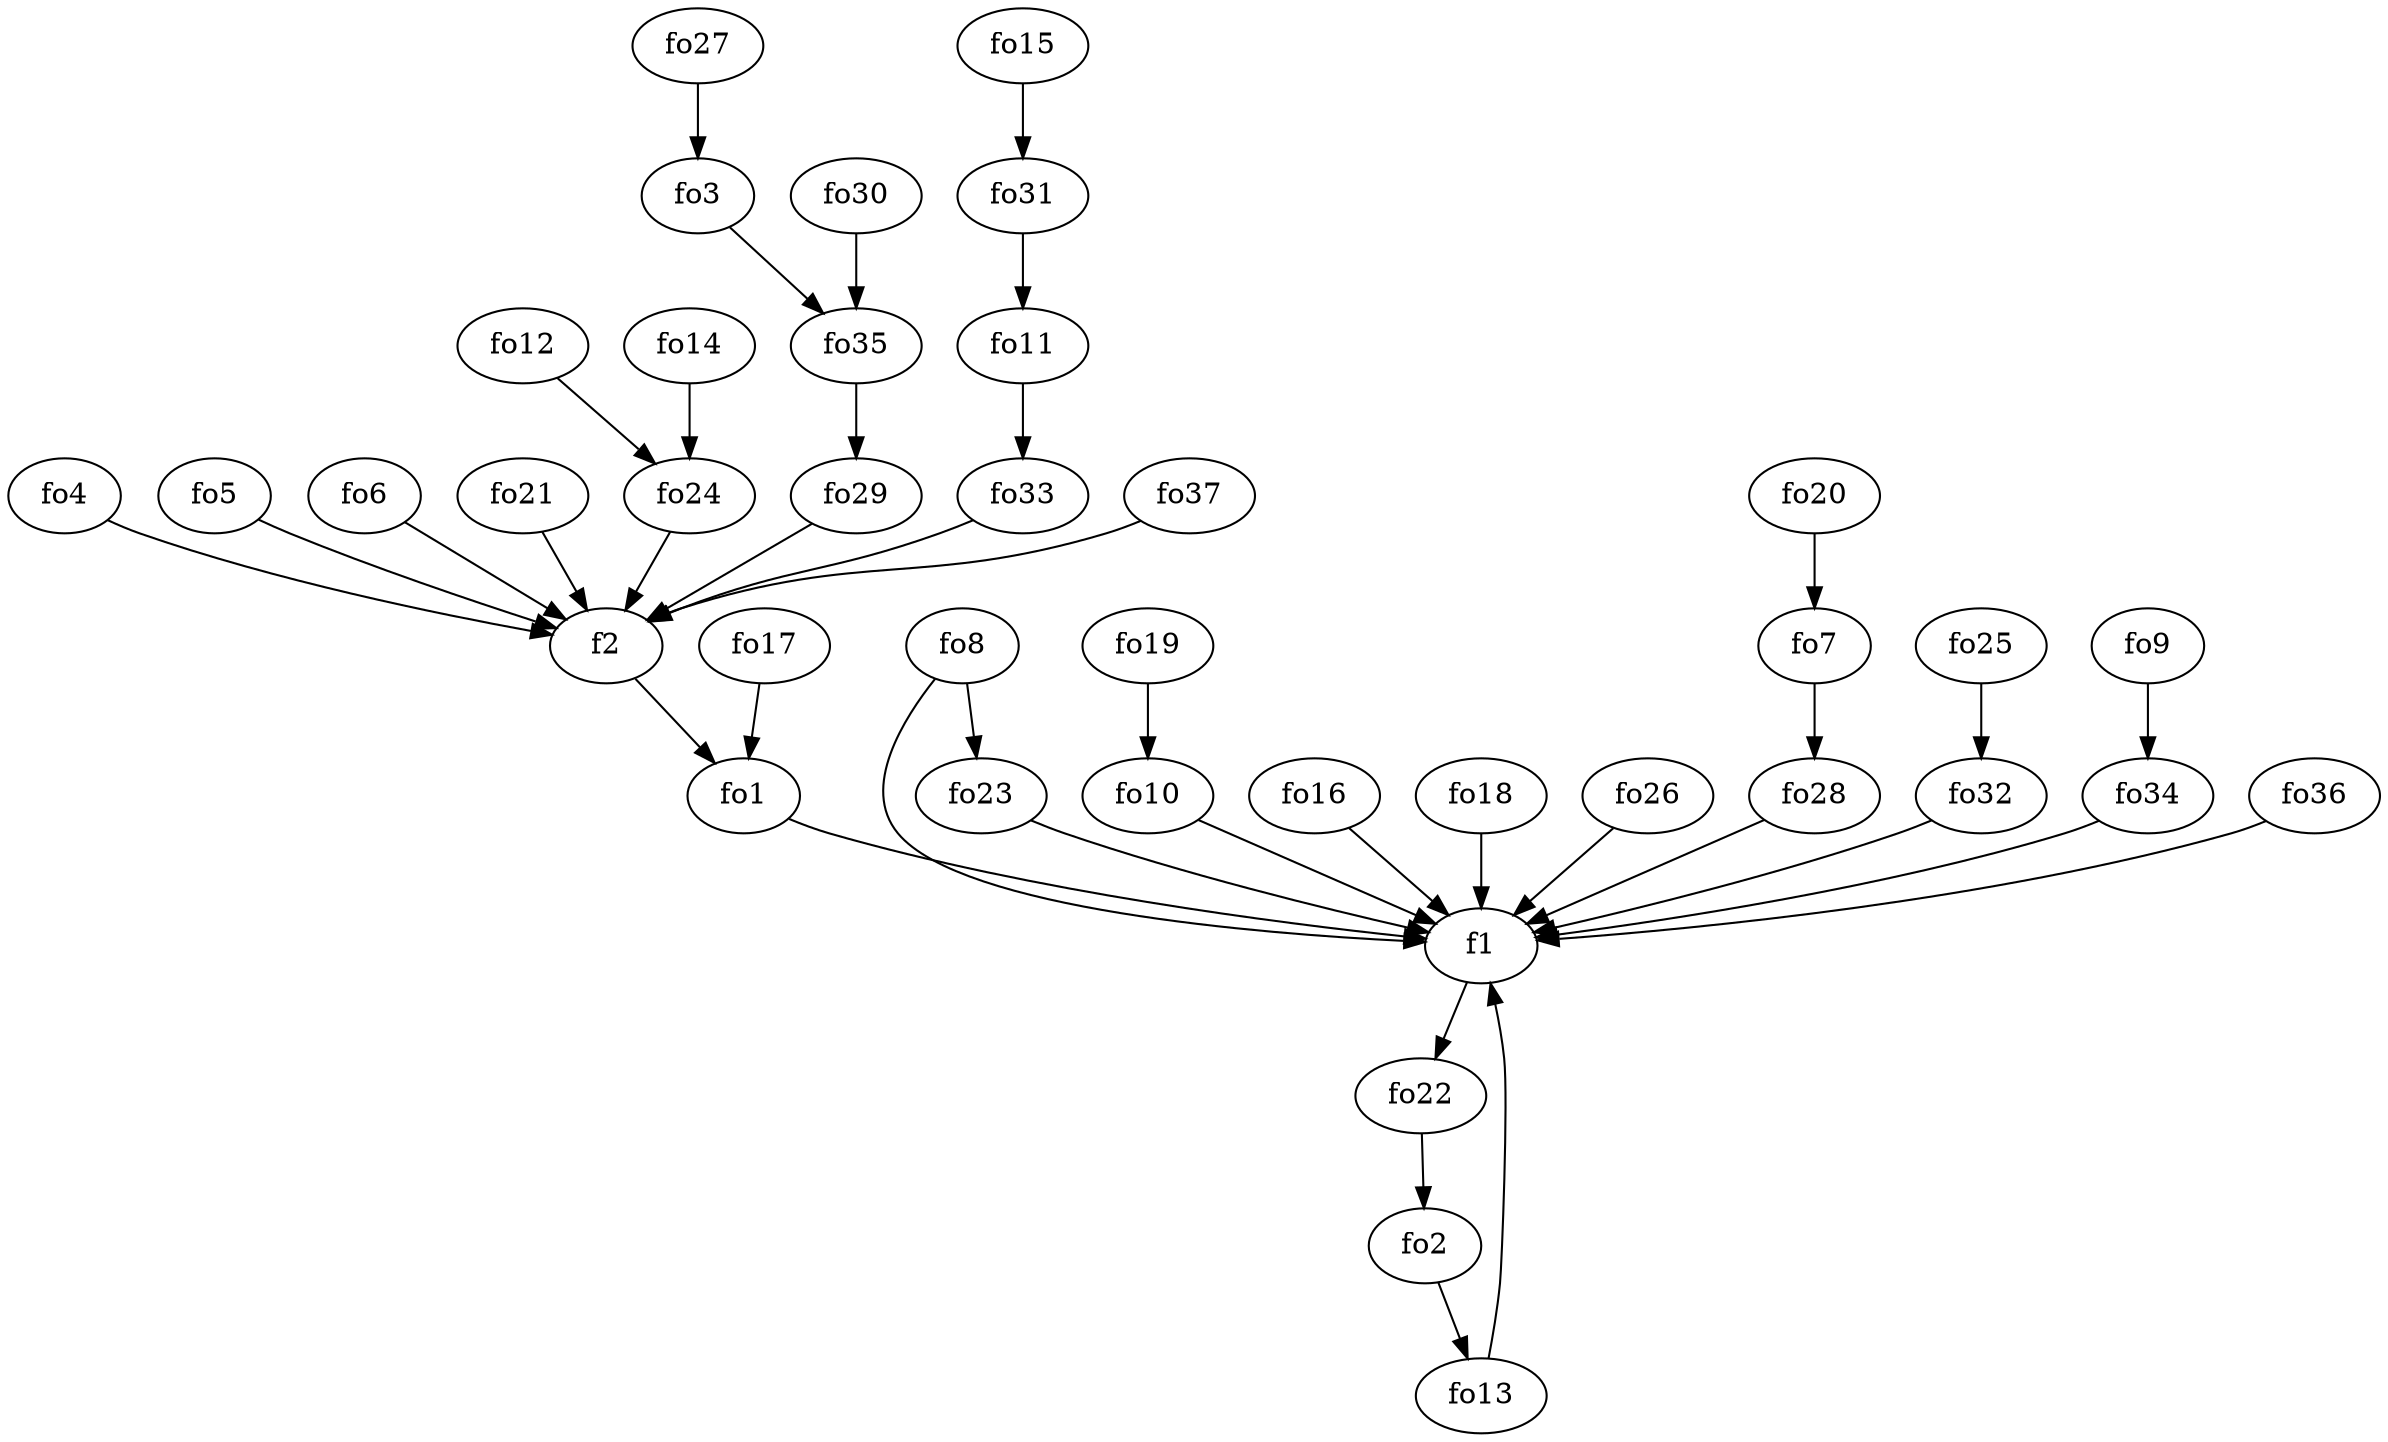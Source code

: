 strict digraph  {
f1;
f2;
fo1;
fo2;
fo3;
fo4;
fo5;
fo6;
fo7;
fo8;
fo9;
fo10;
fo11;
fo12;
fo13;
fo14;
fo15;
fo16;
fo17;
fo18;
fo19;
fo20;
fo21;
fo22;
fo23;
fo24;
fo25;
fo26;
fo27;
fo28;
fo29;
fo30;
fo31;
fo32;
fo33;
fo34;
fo35;
fo36;
fo37;
f1 -> fo22  [weight=2];
f2 -> fo1  [weight=2];
fo1 -> f1  [weight=2];
fo2 -> fo13  [weight=2];
fo3 -> fo35  [weight=2];
fo4 -> f2  [weight=2];
fo5 -> f2  [weight=2];
fo6 -> f2  [weight=2];
fo7 -> fo28  [weight=2];
fo8 -> fo23  [weight=2];
fo8 -> f1  [weight=2];
fo9 -> fo34  [weight=2];
fo10 -> f1  [weight=2];
fo11 -> fo33  [weight=2];
fo12 -> fo24  [weight=2];
fo13 -> f1  [weight=2];
fo14 -> fo24  [weight=2];
fo15 -> fo31  [weight=2];
fo16 -> f1  [weight=2];
fo17 -> fo1  [weight=2];
fo18 -> f1  [weight=2];
fo19 -> fo10  [weight=2];
fo20 -> fo7  [weight=2];
fo21 -> f2  [weight=2];
fo22 -> fo2  [weight=2];
fo23 -> f1  [weight=2];
fo24 -> f2  [weight=2];
fo25 -> fo32  [weight=2];
fo26 -> f1  [weight=2];
fo27 -> fo3  [weight=2];
fo28 -> f1  [weight=2];
fo29 -> f2  [weight=2];
fo30 -> fo35  [weight=2];
fo31 -> fo11  [weight=2];
fo32 -> f1  [weight=2];
fo33 -> f2  [weight=2];
fo34 -> f1  [weight=2];
fo35 -> fo29  [weight=2];
fo36 -> f1  [weight=2];
fo37 -> f2  [weight=2];
}

